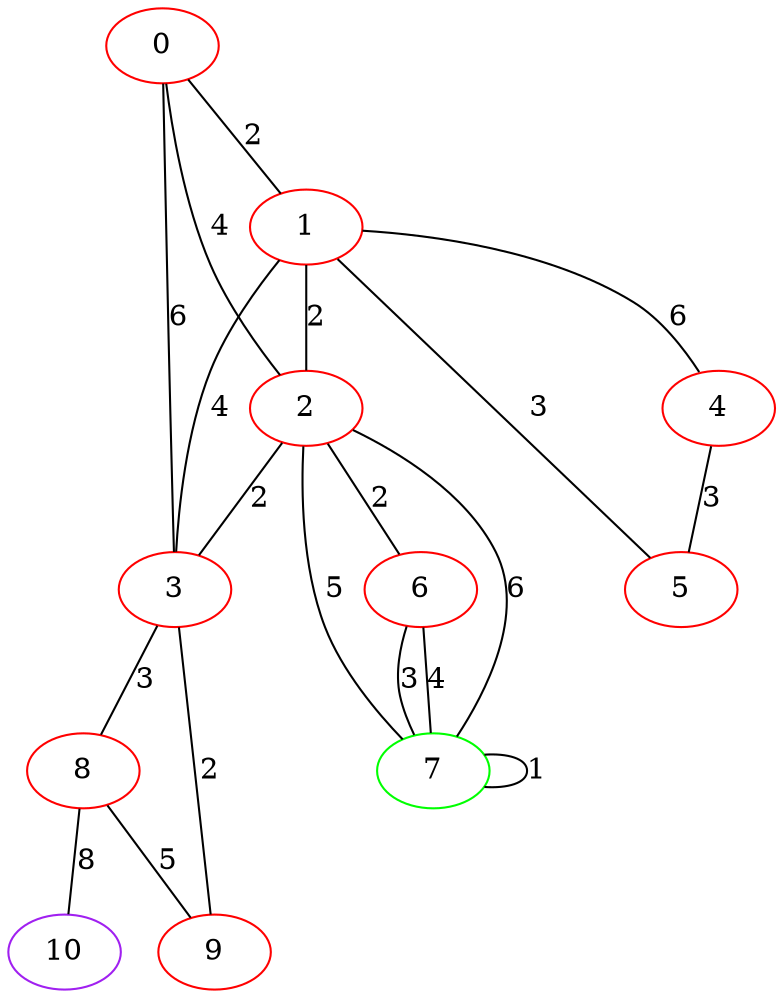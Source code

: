 graph "" {
0 [color=red, weight=1];
1 [color=red, weight=1];
2 [color=red, weight=1];
3 [color=red, weight=1];
4 [color=red, weight=1];
5 [color=red, weight=1];
6 [color=red, weight=1];
7 [color=green, weight=2];
8 [color=red, weight=1];
9 [color=red, weight=1];
10 [color=purple, weight=4];
0 -- 1  [key=0, label=2];
0 -- 2  [key=0, label=4];
0 -- 3  [key=0, label=6];
1 -- 2  [key=0, label=2];
1 -- 3  [key=0, label=4];
1 -- 4  [key=0, label=6];
1 -- 5  [key=0, label=3];
2 -- 3  [key=0, label=2];
2 -- 6  [key=0, label=2];
2 -- 7  [key=0, label=5];
2 -- 7  [key=1, label=6];
3 -- 8  [key=0, label=3];
3 -- 9  [key=0, label=2];
4 -- 5  [key=0, label=3];
6 -- 7  [key=0, label=3];
6 -- 7  [key=1, label=4];
7 -- 7  [key=0, label=1];
8 -- 9  [key=0, label=5];
8 -- 10  [key=0, label=8];
}
